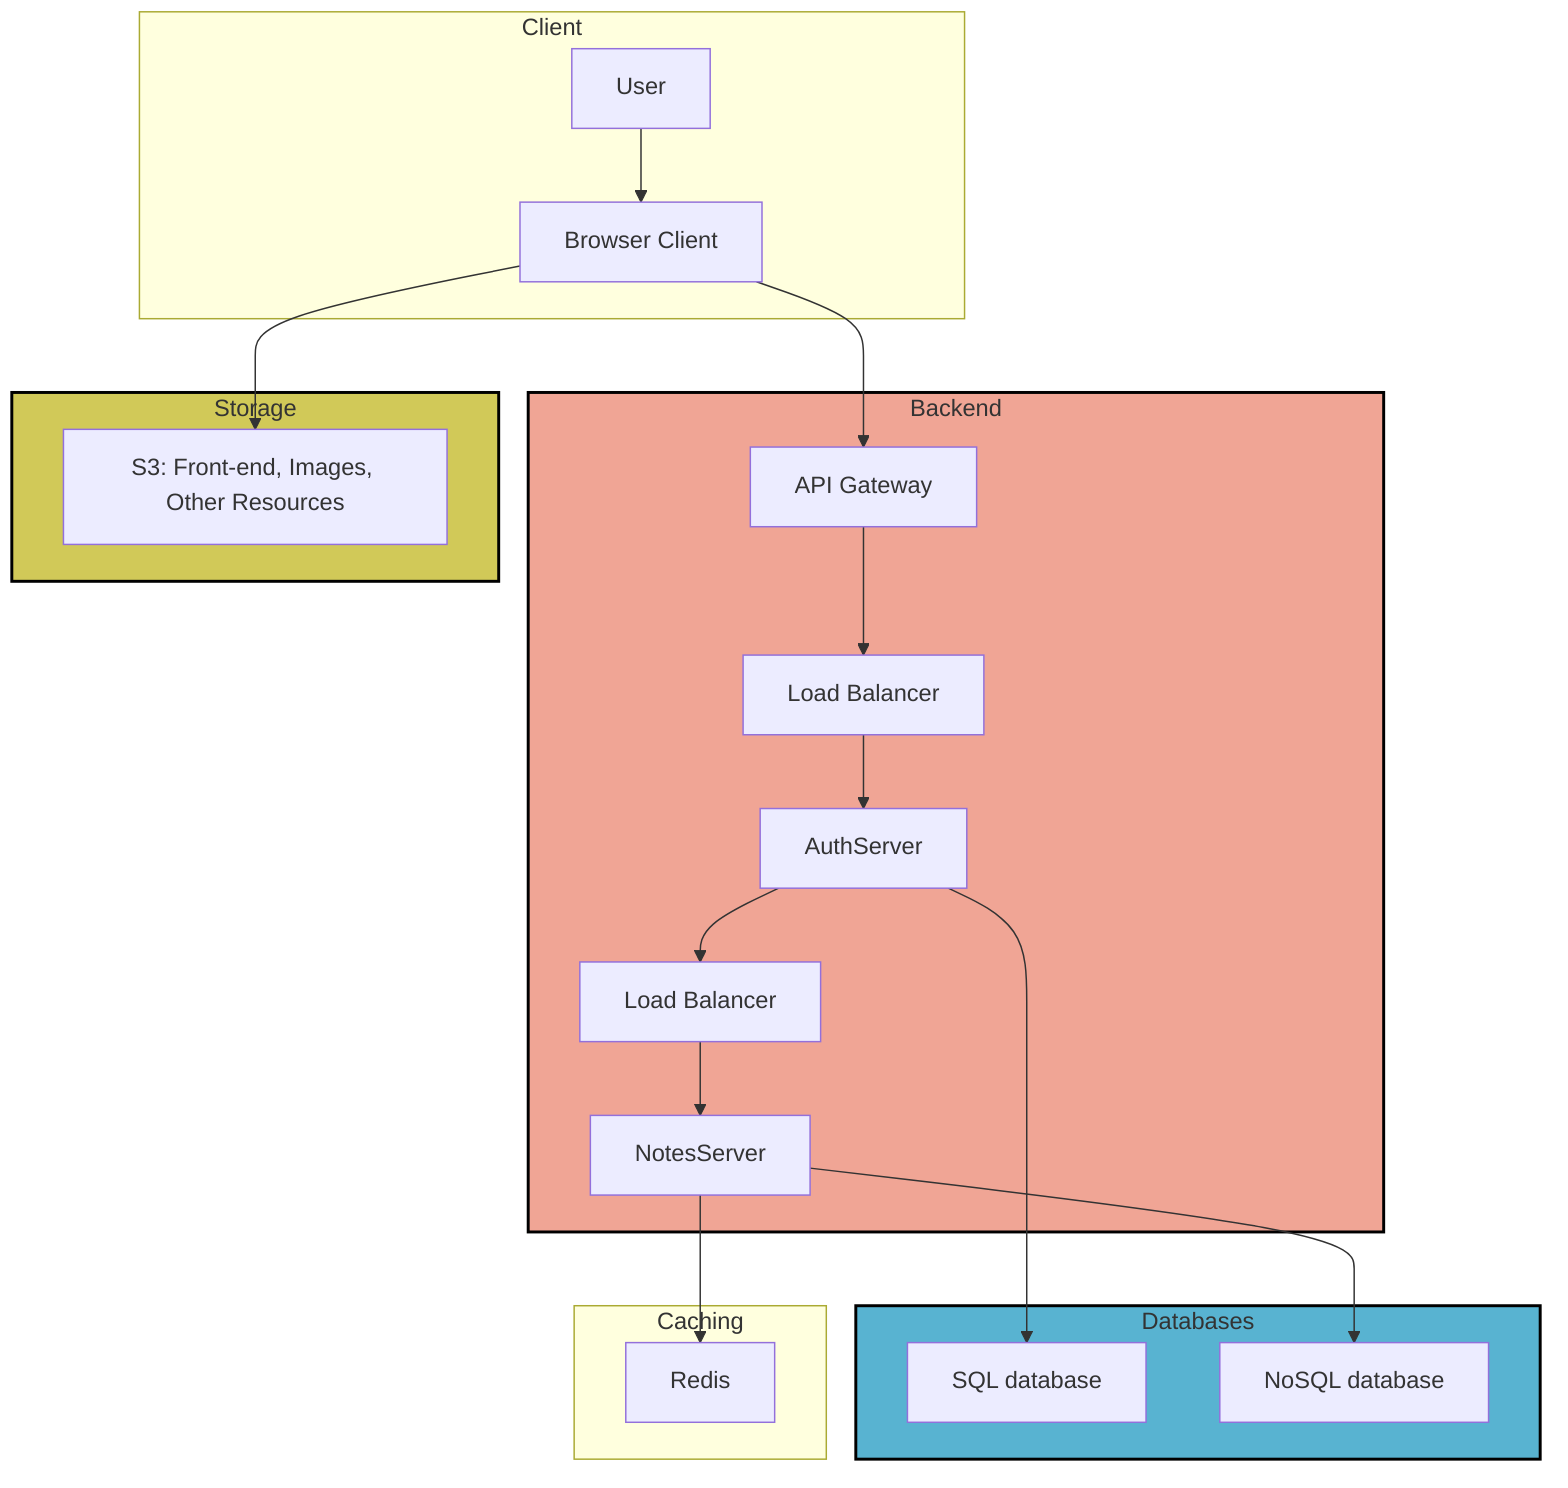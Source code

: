 graph TD
    subgraph Client
        User[User]
        BrowserClient[Browser Client]
    end

    subgraph Backend
        ApiGateway[API Gateway]

        AuthLB[Load Balancer]
        NotesLB[Load Balancer]

        AuthServer[AuthServer]
        NotesServer[NotesServer]
    end

    subgraph Databases
        SQL[SQL database]
        NoSQL[NoSQL database]
    end

    subgraph Caching
        Cache[Redis]
    end

    subgraph Storage
        S3[S3: Front-end, Images, Other Resources]
    end

    User --> BrowserClient
    BrowserClient --> S3
    BrowserClient --> ApiGateway
    ApiGateway --> AuthLB
    AuthLB --> AuthServer
    AuthServer --> SQL
    AuthServer --> NotesLB

    NotesLB --> NotesServer
    NotesServer --> Cache
    NotesServer --> NoSQL

    style Storage fill:#d1c958,stroke:#000,stroke-width:2px
    style Backend fill:#f0a595,stroke:#000,stroke-width:2px,stroke-
    style Databases fill:#58b3d1,stroke:#000,stroke-width:2px